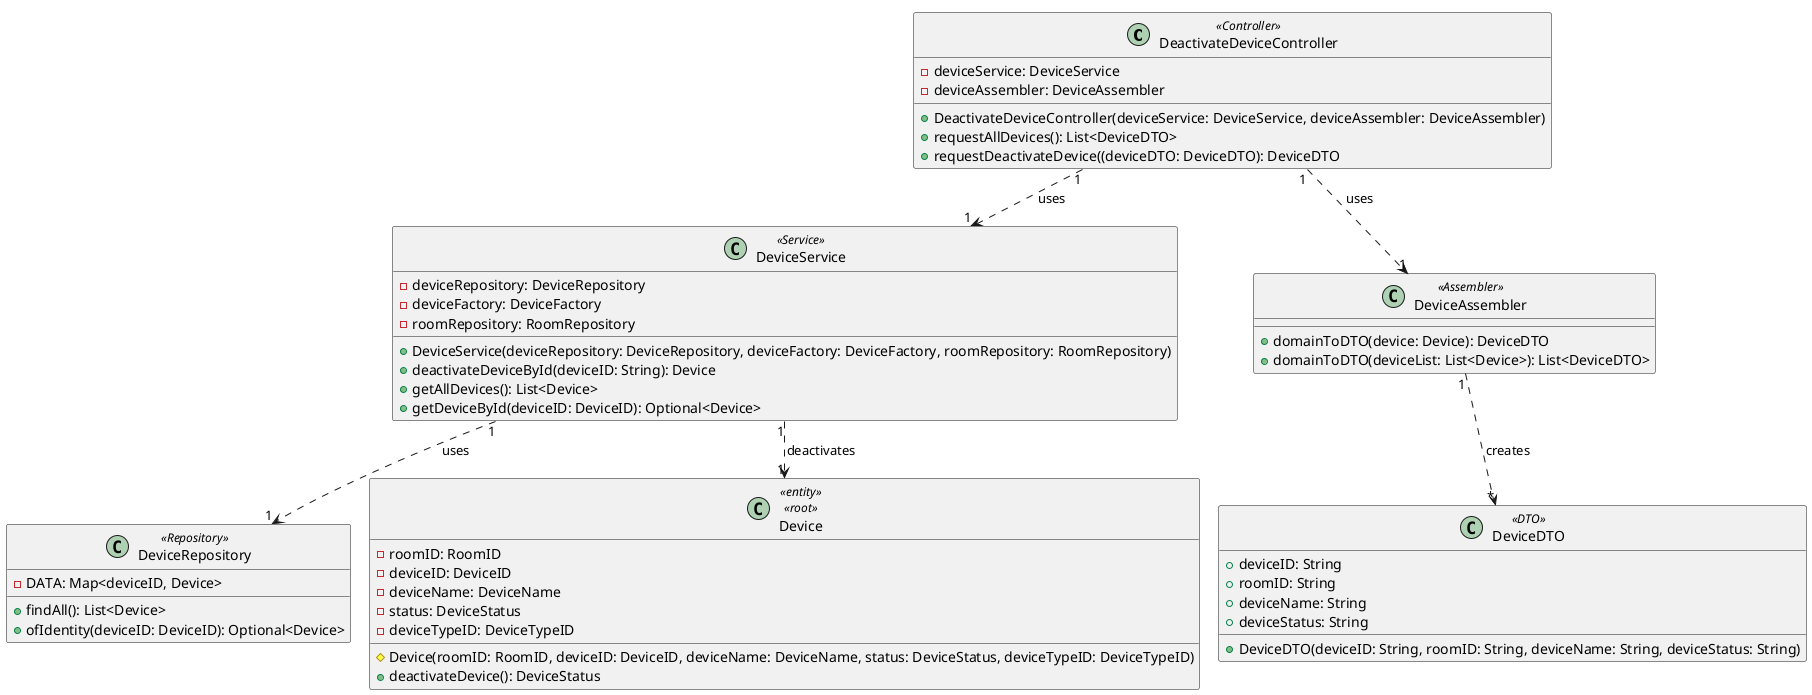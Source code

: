 @startuml
'https://plantuml.com/class-diagram

!pragma layout smetana
!pragma scale 100 width
!pragma useVerticalIfPossible

class DeactivateDeviceController <<Controller>> {
    'Attributes
    -deviceService: DeviceService
    -deviceAssembler: DeviceAssembler
    'Methods
    +DeactivateDeviceController(deviceService: DeviceService, deviceAssembler: DeviceAssembler)
    +requestAllDevices(): List<DeviceDTO>
    +requestDeactivateDevice((deviceDTO: DeviceDTO): DeviceDTO
}

class DeviceService <<Service>> {
    'Attributes
    -deviceRepository: DeviceRepository
    -deviceFactory: DeviceFactory
    -roomRepository: RoomRepository
    'Methods
    +DeviceService(deviceRepository: DeviceRepository, deviceFactory: DeviceFactory, roomRepository: RoomRepository)
    +deactivateDeviceById(deviceID: String): Device
    +getAllDevices(): List<Device>
    +getDeviceById(deviceID: DeviceID): Optional<Device>
}

class DeviceRepository <<Repository>>{
    'Attributes
    -DATA: Map<deviceID, Device>
    'Methods
    +findAll(): List<Device>
    +ofIdentity(deviceID: DeviceID): Optional<Device>
}

class DeviceAssembler <<Assembler>>{
    'Methods
    +domainToDTO(device: Device): DeviceDTO
    +domainToDTO(deviceList: List<Device>): List<DeviceDTO>
}


class DeviceDTO <<DTO>>{
    'Attributes
    +deviceID: String
    +roomID: String
    +deviceName: String
    +deviceStatus: String
    'Methods
    +DeviceDTO(deviceID: String, roomID: String, deviceName: String, deviceStatus: String)
}

class Device<<entity>><<root>> {
    'Attributes
    -roomID: RoomID
    -deviceID: DeviceID
    -deviceName: DeviceName
    -status: DeviceStatus
    -deviceTypeID: DeviceTypeID
    'Methods
    #Device(roomID: RoomID, deviceID: DeviceID, deviceName: DeviceName, status: DeviceStatus, deviceTypeID: DeviceTypeID)
    +deactivateDevice(): DeviceStatus
}

DeactivateDeviceController "1" ..> "1" DeviceService: uses
DeactivateDeviceController "1" ..> "1" DeviceAssembler: uses
DeviceService "1" ..> "1" DeviceRepository: uses
DeviceAssembler "1" ..> "*" DeviceDTO: creates
DeviceService "1" ..> "1" Device: deactivates
@enduml

